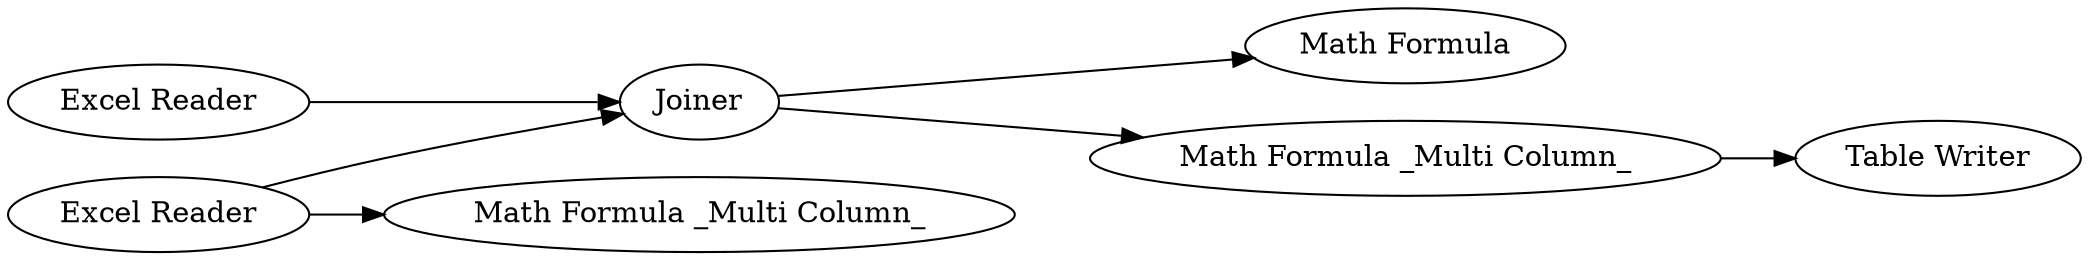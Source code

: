 digraph {
	8 [label="Excel Reader"]
	9 [label="Excel Reader"]
	10 [label=Joiner]
	11 [label="Math Formula"]
	12 [label="Math Formula _Multi Column_"]
	13 [label="Math Formula _Multi Column_"]
	14 [label="Table Writer"]
	8 -> 10
	8 -> 13
	9 -> 10
	10 -> 11
	10 -> 12
	12 -> 14
	rankdir=LR
}
